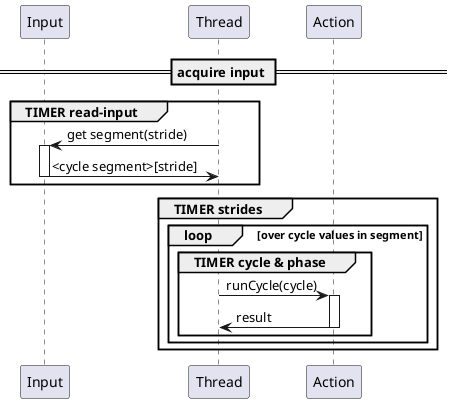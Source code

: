 @startuml

Participant Input as i
Participant Thread as t
Participant Action as a

== acquire input ==

group TIMER read-input
 t -> i : get segment(stride)
 activate i
 t <- i : <cycle segment>[stride]
 deactivate i
end

group TIMER strides

 loop over cycle values in segment
  group TIMER cycle & phase
    t -> a : runCycle(cycle)
    activate a
    t <- a : result
    deactivate a
   end
end

end # strides

@enduml